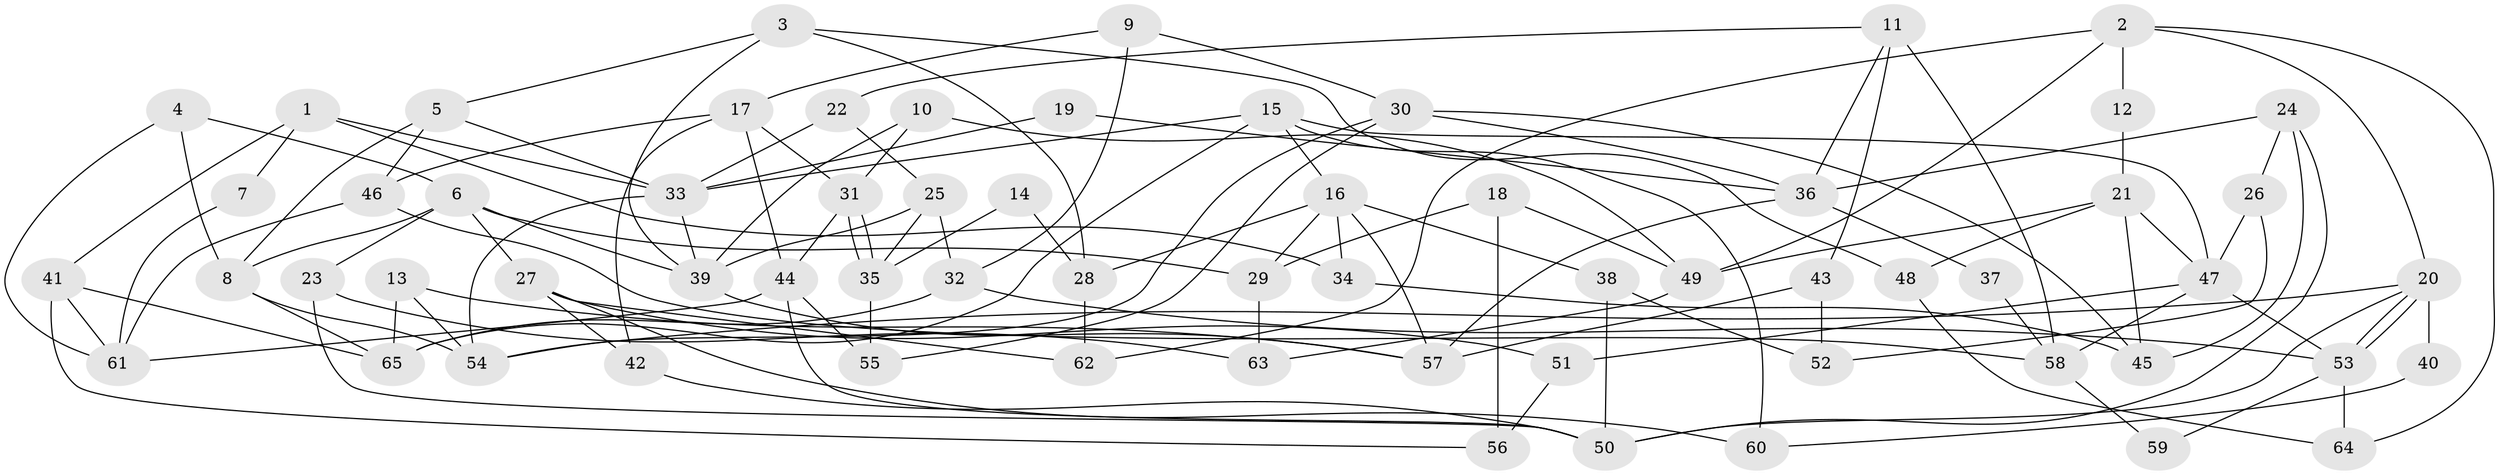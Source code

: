// coarse degree distribution, {5: 0.11627906976744186, 8: 0.06976744186046512, 4: 0.20930232558139536, 3: 0.18604651162790697, 6: 0.13953488372093023, 7: 0.13953488372093023, 2: 0.11627906976744186, 9: 0.023255813953488372}
// Generated by graph-tools (version 1.1) at 2025/24/03/03/25 07:24:00]
// undirected, 65 vertices, 130 edges
graph export_dot {
graph [start="1"]
  node [color=gray90,style=filled];
  1;
  2;
  3;
  4;
  5;
  6;
  7;
  8;
  9;
  10;
  11;
  12;
  13;
  14;
  15;
  16;
  17;
  18;
  19;
  20;
  21;
  22;
  23;
  24;
  25;
  26;
  27;
  28;
  29;
  30;
  31;
  32;
  33;
  34;
  35;
  36;
  37;
  38;
  39;
  40;
  41;
  42;
  43;
  44;
  45;
  46;
  47;
  48;
  49;
  50;
  51;
  52;
  53;
  54;
  55;
  56;
  57;
  58;
  59;
  60;
  61;
  62;
  63;
  64;
  65;
  1 -- 41;
  1 -- 33;
  1 -- 7;
  1 -- 34;
  2 -- 49;
  2 -- 64;
  2 -- 12;
  2 -- 20;
  2 -- 62;
  3 -- 39;
  3 -- 5;
  3 -- 28;
  3 -- 48;
  4 -- 61;
  4 -- 8;
  4 -- 6;
  5 -- 33;
  5 -- 8;
  5 -- 46;
  6 -- 29;
  6 -- 8;
  6 -- 23;
  6 -- 27;
  6 -- 39;
  7 -- 61;
  8 -- 65;
  8 -- 54;
  9 -- 32;
  9 -- 30;
  9 -- 17;
  10 -- 39;
  10 -- 31;
  10 -- 49;
  11 -- 36;
  11 -- 22;
  11 -- 43;
  11 -- 58;
  12 -- 21;
  13 -- 57;
  13 -- 54;
  13 -- 65;
  14 -- 28;
  14 -- 35;
  15 -- 33;
  15 -- 16;
  15 -- 47;
  15 -- 60;
  15 -- 65;
  16 -- 34;
  16 -- 57;
  16 -- 28;
  16 -- 29;
  16 -- 38;
  17 -- 31;
  17 -- 42;
  17 -- 44;
  17 -- 46;
  18 -- 56;
  18 -- 49;
  18 -- 29;
  19 -- 33;
  19 -- 36;
  20 -- 53;
  20 -- 53;
  20 -- 40;
  20 -- 50;
  20 -- 54;
  21 -- 49;
  21 -- 47;
  21 -- 45;
  21 -- 48;
  22 -- 33;
  22 -- 25;
  23 -- 50;
  23 -- 63;
  24 -- 50;
  24 -- 26;
  24 -- 36;
  24 -- 45;
  25 -- 32;
  25 -- 35;
  25 -- 39;
  26 -- 47;
  26 -- 52;
  27 -- 62;
  27 -- 42;
  27 -- 51;
  27 -- 60;
  28 -- 62;
  29 -- 63;
  30 -- 45;
  30 -- 54;
  30 -- 36;
  30 -- 55;
  31 -- 35;
  31 -- 35;
  31 -- 44;
  32 -- 65;
  32 -- 53;
  33 -- 54;
  33 -- 39;
  34 -- 45;
  35 -- 55;
  36 -- 37;
  36 -- 57;
  37 -- 58;
  38 -- 50;
  38 -- 52;
  39 -- 57;
  40 -- 60;
  41 -- 65;
  41 -- 61;
  41 -- 56;
  42 -- 50;
  43 -- 57;
  43 -- 52;
  44 -- 50;
  44 -- 55;
  44 -- 61;
  46 -- 58;
  46 -- 61;
  47 -- 58;
  47 -- 51;
  47 -- 53;
  48 -- 64;
  49 -- 63;
  51 -- 56;
  53 -- 59;
  53 -- 64;
  58 -- 59;
}
